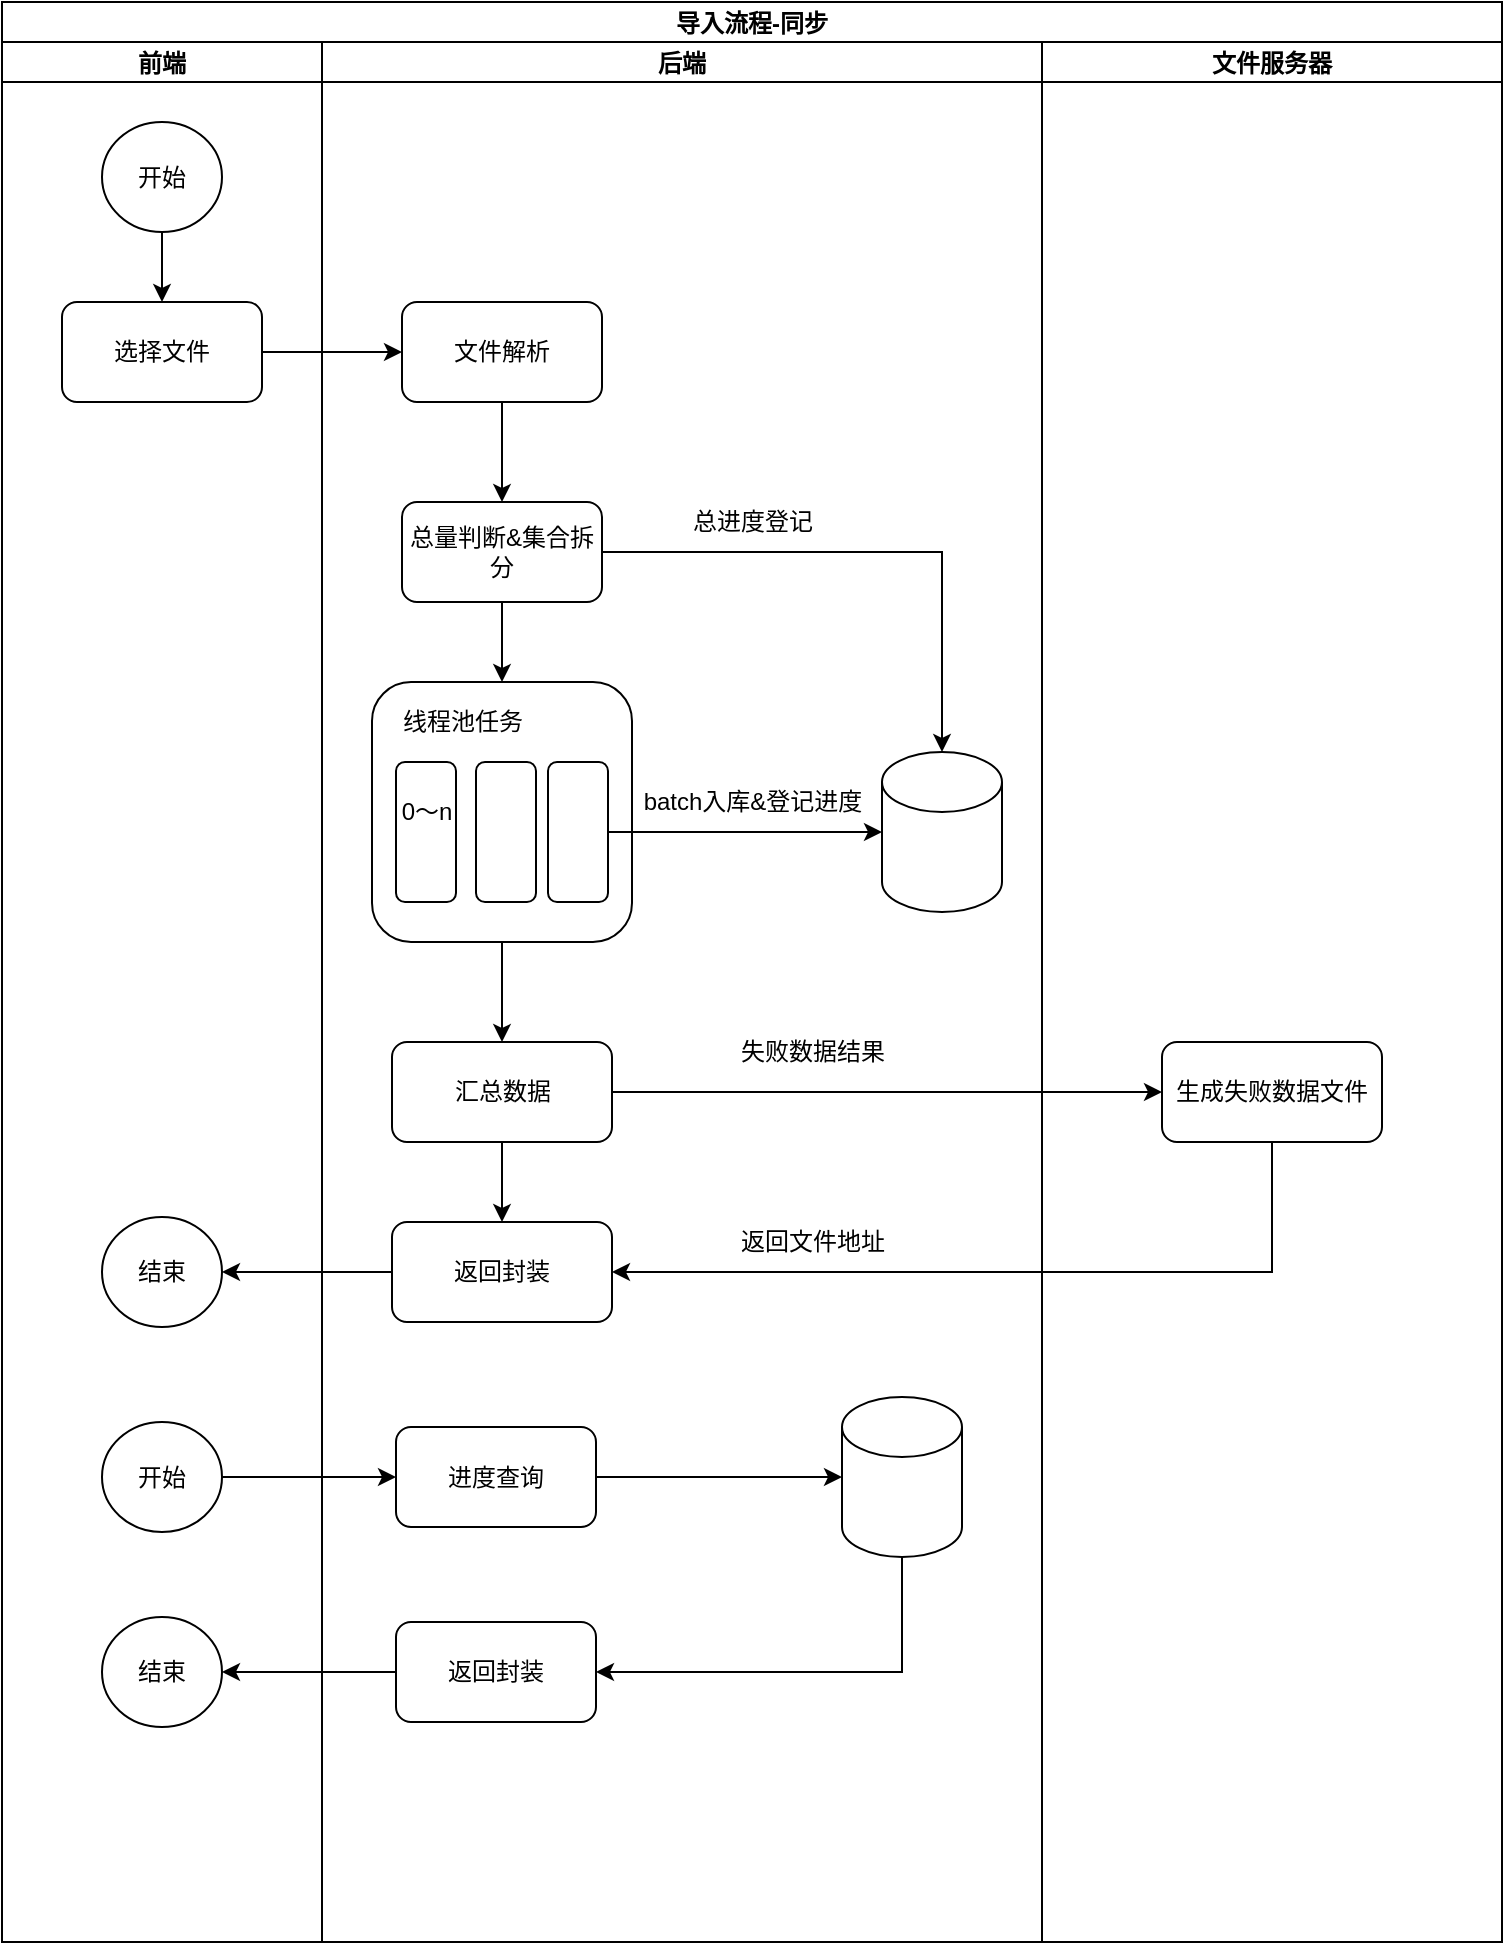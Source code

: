 <mxfile version="16.1.0" type="github">
  <diagram id="7kBMv5rAlSymXgZU8982" name="Page-1">
    <mxGraphModel dx="946" dy="614" grid="1" gridSize="10" guides="1" tooltips="1" connect="1" arrows="1" fold="1" page="1" pageScale="1" pageWidth="827" pageHeight="1169" math="0" shadow="0">
      <root>
        <mxCell id="0" />
        <mxCell id="1" parent="0" />
        <mxCell id="jqYWww0PZvUbdfEIKurW-1" value="导入流程-同步" style="swimlane;childLayout=stackLayout;resizeParent=1;resizeParentMax=0;startSize=20;" vertex="1" parent="1">
          <mxGeometry x="80" y="40" width="750" height="970" as="geometry" />
        </mxCell>
        <mxCell id="jqYWww0PZvUbdfEIKurW-2" value="前端" style="swimlane;startSize=20;" vertex="1" parent="jqYWww0PZvUbdfEIKurW-1">
          <mxGeometry y="20" width="160" height="950" as="geometry" />
        </mxCell>
        <mxCell id="jqYWww0PZvUbdfEIKurW-6" value="选择文件" style="rounded=1;whiteSpace=wrap;html=1;" vertex="1" parent="jqYWww0PZvUbdfEIKurW-2">
          <mxGeometry x="30" y="130" width="100" height="50" as="geometry" />
        </mxCell>
        <mxCell id="jqYWww0PZvUbdfEIKurW-40" value="结束" style="ellipse;whiteSpace=wrap;html=1;rounded=1;" vertex="1" parent="jqYWww0PZvUbdfEIKurW-2">
          <mxGeometry x="50" y="587.5" width="60" height="55" as="geometry" />
        </mxCell>
        <mxCell id="jqYWww0PZvUbdfEIKurW-43" style="edgeStyle=orthogonalEdgeStyle;rounded=0;orthogonalLoop=1;jettySize=auto;html=1;exitX=0.5;exitY=1;exitDx=0;exitDy=0;" edge="1" parent="jqYWww0PZvUbdfEIKurW-2" source="jqYWww0PZvUbdfEIKurW-42" target="jqYWww0PZvUbdfEIKurW-6">
          <mxGeometry relative="1" as="geometry" />
        </mxCell>
        <mxCell id="jqYWww0PZvUbdfEIKurW-42" value="开始" style="ellipse;whiteSpace=wrap;html=1;rounded=1;" vertex="1" parent="jqYWww0PZvUbdfEIKurW-2">
          <mxGeometry x="50" y="40" width="60" height="55" as="geometry" />
        </mxCell>
        <mxCell id="jqYWww0PZvUbdfEIKurW-48" value="开始" style="ellipse;whiteSpace=wrap;html=1;rounded=1;" vertex="1" parent="jqYWww0PZvUbdfEIKurW-2">
          <mxGeometry x="50" y="690" width="60" height="55" as="geometry" />
        </mxCell>
        <mxCell id="jqYWww0PZvUbdfEIKurW-55" value="结束" style="ellipse;whiteSpace=wrap;html=1;rounded=1;" vertex="1" parent="jqYWww0PZvUbdfEIKurW-2">
          <mxGeometry x="50" y="787.5" width="60" height="55" as="geometry" />
        </mxCell>
        <mxCell id="jqYWww0PZvUbdfEIKurW-8" style="edgeStyle=orthogonalEdgeStyle;rounded=0;orthogonalLoop=1;jettySize=auto;html=1;exitX=1;exitY=0.5;exitDx=0;exitDy=0;" edge="1" parent="jqYWww0PZvUbdfEIKurW-1" source="jqYWww0PZvUbdfEIKurW-6" target="jqYWww0PZvUbdfEIKurW-7">
          <mxGeometry relative="1" as="geometry" />
        </mxCell>
        <mxCell id="jqYWww0PZvUbdfEIKurW-34" style="edgeStyle=orthogonalEdgeStyle;rounded=0;orthogonalLoop=1;jettySize=auto;html=1;exitX=1;exitY=0.5;exitDx=0;exitDy=0;entryX=0;entryY=0.5;entryDx=0;entryDy=0;" edge="1" parent="jqYWww0PZvUbdfEIKurW-1" source="jqYWww0PZvUbdfEIKurW-28" target="jqYWww0PZvUbdfEIKurW-33">
          <mxGeometry relative="1" as="geometry" />
        </mxCell>
        <mxCell id="jqYWww0PZvUbdfEIKurW-37" style="edgeStyle=orthogonalEdgeStyle;rounded=0;orthogonalLoop=1;jettySize=auto;html=1;exitX=0.5;exitY=1;exitDx=0;exitDy=0;entryX=1;entryY=0.5;entryDx=0;entryDy=0;" edge="1" parent="jqYWww0PZvUbdfEIKurW-1" source="jqYWww0PZvUbdfEIKurW-33" target="jqYWww0PZvUbdfEIKurW-36">
          <mxGeometry relative="1" as="geometry" />
        </mxCell>
        <mxCell id="jqYWww0PZvUbdfEIKurW-41" value="" style="edgeStyle=orthogonalEdgeStyle;rounded=0;orthogonalLoop=1;jettySize=auto;html=1;" edge="1" parent="jqYWww0PZvUbdfEIKurW-1" source="jqYWww0PZvUbdfEIKurW-36" target="jqYWww0PZvUbdfEIKurW-40">
          <mxGeometry relative="1" as="geometry" />
        </mxCell>
        <mxCell id="jqYWww0PZvUbdfEIKurW-4" value="后端" style="swimlane;startSize=20;" vertex="1" parent="jqYWww0PZvUbdfEIKurW-1">
          <mxGeometry x="160" y="20" width="360" height="950" as="geometry" />
        </mxCell>
        <mxCell id="jqYWww0PZvUbdfEIKurW-12" style="edgeStyle=orthogonalEdgeStyle;rounded=0;orthogonalLoop=1;jettySize=auto;html=1;exitX=0.5;exitY=1;exitDx=0;exitDy=0;entryX=0.5;entryY=0;entryDx=0;entryDy=0;" edge="1" parent="jqYWww0PZvUbdfEIKurW-4" source="jqYWww0PZvUbdfEIKurW-7" target="jqYWww0PZvUbdfEIKurW-11">
          <mxGeometry relative="1" as="geometry" />
        </mxCell>
        <mxCell id="jqYWww0PZvUbdfEIKurW-7" value="文件解析" style="rounded=1;whiteSpace=wrap;html=1;" vertex="1" parent="jqYWww0PZvUbdfEIKurW-4">
          <mxGeometry x="40" y="130" width="100" height="50" as="geometry" />
        </mxCell>
        <mxCell id="jqYWww0PZvUbdfEIKurW-16" style="edgeStyle=orthogonalEdgeStyle;rounded=0;orthogonalLoop=1;jettySize=auto;html=1;exitX=0.5;exitY=1;exitDx=0;exitDy=0;" edge="1" parent="jqYWww0PZvUbdfEIKurW-4" source="jqYWww0PZvUbdfEIKurW-11" target="jqYWww0PZvUbdfEIKurW-15">
          <mxGeometry relative="1" as="geometry" />
        </mxCell>
        <mxCell id="jqYWww0PZvUbdfEIKurW-46" style="edgeStyle=orthogonalEdgeStyle;rounded=0;orthogonalLoop=1;jettySize=auto;html=1;exitX=1;exitY=0.5;exitDx=0;exitDy=0;entryX=0.5;entryY=0;entryDx=0;entryDy=0;entryPerimeter=0;" edge="1" parent="jqYWww0PZvUbdfEIKurW-4" source="jqYWww0PZvUbdfEIKurW-11" target="jqYWww0PZvUbdfEIKurW-23">
          <mxGeometry relative="1" as="geometry" />
        </mxCell>
        <mxCell id="jqYWww0PZvUbdfEIKurW-11" value="总量判断&amp;amp;集合拆分" style="rounded=1;whiteSpace=wrap;html=1;" vertex="1" parent="jqYWww0PZvUbdfEIKurW-4">
          <mxGeometry x="40" y="230" width="100" height="50" as="geometry" />
        </mxCell>
        <mxCell id="jqYWww0PZvUbdfEIKurW-29" style="edgeStyle=orthogonalEdgeStyle;rounded=0;orthogonalLoop=1;jettySize=auto;html=1;exitX=0.5;exitY=1;exitDx=0;exitDy=0;" edge="1" parent="jqYWww0PZvUbdfEIKurW-4" source="jqYWww0PZvUbdfEIKurW-15" target="jqYWww0PZvUbdfEIKurW-28">
          <mxGeometry relative="1" as="geometry" />
        </mxCell>
        <mxCell id="jqYWww0PZvUbdfEIKurW-15" value="" style="rounded=1;whiteSpace=wrap;html=1;" vertex="1" parent="jqYWww0PZvUbdfEIKurW-4">
          <mxGeometry x="25" y="320" width="130" height="130" as="geometry" />
        </mxCell>
        <mxCell id="jqYWww0PZvUbdfEIKurW-17" value="线程池任务" style="text;html=1;align=center;verticalAlign=middle;resizable=0;points=[];autosize=1;strokeColor=none;fillColor=none;" vertex="1" parent="jqYWww0PZvUbdfEIKurW-4">
          <mxGeometry x="30" y="330" width="80" height="20" as="geometry" />
        </mxCell>
        <mxCell id="jqYWww0PZvUbdfEIKurW-18" value="" style="rounded=1;whiteSpace=wrap;html=1;" vertex="1" parent="jqYWww0PZvUbdfEIKurW-4">
          <mxGeometry x="37" y="360" width="30" height="70" as="geometry" />
        </mxCell>
        <mxCell id="jqYWww0PZvUbdfEIKurW-19" value="0～n" style="text;html=1;align=center;verticalAlign=middle;resizable=0;points=[];autosize=1;strokeColor=none;fillColor=none;" vertex="1" parent="jqYWww0PZvUbdfEIKurW-4">
          <mxGeometry x="32" y="375" width="40" height="20" as="geometry" />
        </mxCell>
        <mxCell id="jqYWww0PZvUbdfEIKurW-20" value="" style="rounded=1;whiteSpace=wrap;html=1;" vertex="1" parent="jqYWww0PZvUbdfEIKurW-4">
          <mxGeometry x="77" y="360" width="30" height="70" as="geometry" />
        </mxCell>
        <mxCell id="jqYWww0PZvUbdfEIKurW-25" style="edgeStyle=orthogonalEdgeStyle;rounded=0;orthogonalLoop=1;jettySize=auto;html=1;exitX=1;exitY=0.5;exitDx=0;exitDy=0;" edge="1" parent="jqYWww0PZvUbdfEIKurW-4" source="jqYWww0PZvUbdfEIKurW-21" target="jqYWww0PZvUbdfEIKurW-23">
          <mxGeometry relative="1" as="geometry" />
        </mxCell>
        <mxCell id="jqYWww0PZvUbdfEIKurW-21" value="" style="rounded=1;whiteSpace=wrap;html=1;" vertex="1" parent="jqYWww0PZvUbdfEIKurW-4">
          <mxGeometry x="113" y="360" width="30" height="70" as="geometry" />
        </mxCell>
        <mxCell id="jqYWww0PZvUbdfEIKurW-23" value="" style="shape=cylinder3;whiteSpace=wrap;html=1;boundedLbl=1;backgroundOutline=1;size=15;" vertex="1" parent="jqYWww0PZvUbdfEIKurW-4">
          <mxGeometry x="280" y="355" width="60" height="80" as="geometry" />
        </mxCell>
        <mxCell id="jqYWww0PZvUbdfEIKurW-26" value="batch入库&amp;amp;登记进度" style="text;html=1;align=center;verticalAlign=middle;resizable=0;points=[];autosize=1;strokeColor=none;fillColor=none;" vertex="1" parent="jqYWww0PZvUbdfEIKurW-4">
          <mxGeometry x="150" y="370" width="130" height="20" as="geometry" />
        </mxCell>
        <mxCell id="jqYWww0PZvUbdfEIKurW-39" style="edgeStyle=orthogonalEdgeStyle;rounded=0;orthogonalLoop=1;jettySize=auto;html=1;exitX=0.5;exitY=1;exitDx=0;exitDy=0;" edge="1" parent="jqYWww0PZvUbdfEIKurW-4" source="jqYWww0PZvUbdfEIKurW-28" target="jqYWww0PZvUbdfEIKurW-36">
          <mxGeometry relative="1" as="geometry" />
        </mxCell>
        <mxCell id="jqYWww0PZvUbdfEIKurW-28" value="" style="rounded=1;whiteSpace=wrap;html=1;" vertex="1" parent="jqYWww0PZvUbdfEIKurW-4">
          <mxGeometry x="35" y="500" width="110" height="50" as="geometry" />
        </mxCell>
        <mxCell id="jqYWww0PZvUbdfEIKurW-30" value="汇总数据" style="text;html=1;align=center;verticalAlign=middle;resizable=0;points=[];autosize=1;strokeColor=none;fillColor=none;" vertex="1" parent="jqYWww0PZvUbdfEIKurW-4">
          <mxGeometry x="60" y="515" width="60" height="20" as="geometry" />
        </mxCell>
        <mxCell id="jqYWww0PZvUbdfEIKurW-35" value="失败数据结果" style="text;html=1;align=center;verticalAlign=middle;resizable=0;points=[];autosize=1;strokeColor=none;fillColor=none;" vertex="1" parent="jqYWww0PZvUbdfEIKurW-4">
          <mxGeometry x="200" y="495" width="90" height="20" as="geometry" />
        </mxCell>
        <mxCell id="jqYWww0PZvUbdfEIKurW-36" value="返回封装" style="rounded=1;whiteSpace=wrap;html=1;" vertex="1" parent="jqYWww0PZvUbdfEIKurW-4">
          <mxGeometry x="35" y="590" width="110" height="50" as="geometry" />
        </mxCell>
        <mxCell id="jqYWww0PZvUbdfEIKurW-38" value="返回文件地址" style="text;html=1;align=center;verticalAlign=middle;resizable=0;points=[];autosize=1;strokeColor=none;fillColor=none;" vertex="1" parent="jqYWww0PZvUbdfEIKurW-4">
          <mxGeometry x="200" y="590" width="90" height="20" as="geometry" />
        </mxCell>
        <mxCell id="jqYWww0PZvUbdfEIKurW-45" value="总进度登记" style="text;html=1;align=center;verticalAlign=middle;resizable=0;points=[];autosize=1;strokeColor=none;fillColor=none;" vertex="1" parent="jqYWww0PZvUbdfEIKurW-4">
          <mxGeometry x="175" y="230" width="80" height="20" as="geometry" />
        </mxCell>
        <mxCell id="jqYWww0PZvUbdfEIKurW-54" style="edgeStyle=orthogonalEdgeStyle;rounded=0;orthogonalLoop=1;jettySize=auto;html=1;exitX=0.5;exitY=1;exitDx=0;exitDy=0;exitPerimeter=0;entryX=1;entryY=0.5;entryDx=0;entryDy=0;" edge="1" parent="jqYWww0PZvUbdfEIKurW-4" source="jqYWww0PZvUbdfEIKurW-47" target="jqYWww0PZvUbdfEIKurW-53">
          <mxGeometry relative="1" as="geometry" />
        </mxCell>
        <mxCell id="jqYWww0PZvUbdfEIKurW-47" value="" style="shape=cylinder3;whiteSpace=wrap;html=1;boundedLbl=1;backgroundOutline=1;size=15;" vertex="1" parent="jqYWww0PZvUbdfEIKurW-4">
          <mxGeometry x="260" y="677.5" width="60" height="80" as="geometry" />
        </mxCell>
        <mxCell id="jqYWww0PZvUbdfEIKurW-52" style="edgeStyle=orthogonalEdgeStyle;rounded=0;orthogonalLoop=1;jettySize=auto;html=1;exitX=1;exitY=0.5;exitDx=0;exitDy=0;" edge="1" parent="jqYWww0PZvUbdfEIKurW-4" source="jqYWww0PZvUbdfEIKurW-50" target="jqYWww0PZvUbdfEIKurW-47">
          <mxGeometry relative="1" as="geometry" />
        </mxCell>
        <mxCell id="jqYWww0PZvUbdfEIKurW-50" value="进度查询" style="rounded=1;whiteSpace=wrap;html=1;" vertex="1" parent="jqYWww0PZvUbdfEIKurW-4">
          <mxGeometry x="37" y="692.5" width="100" height="50" as="geometry" />
        </mxCell>
        <mxCell id="jqYWww0PZvUbdfEIKurW-53" value="返回封装" style="rounded=1;whiteSpace=wrap;html=1;" vertex="1" parent="jqYWww0PZvUbdfEIKurW-4">
          <mxGeometry x="37" y="790" width="100" height="50" as="geometry" />
        </mxCell>
        <mxCell id="jqYWww0PZvUbdfEIKurW-3" value="文件服务器" style="swimlane;startSize=20;" vertex="1" parent="jqYWww0PZvUbdfEIKurW-1">
          <mxGeometry x="520" y="20" width="230" height="950" as="geometry" />
        </mxCell>
        <mxCell id="jqYWww0PZvUbdfEIKurW-33" value="生成失败数据文件" style="rounded=1;whiteSpace=wrap;html=1;" vertex="1" parent="jqYWww0PZvUbdfEIKurW-3">
          <mxGeometry x="60" y="500" width="110" height="50" as="geometry" />
        </mxCell>
        <mxCell id="jqYWww0PZvUbdfEIKurW-51" style="edgeStyle=orthogonalEdgeStyle;rounded=0;orthogonalLoop=1;jettySize=auto;html=1;exitX=1;exitY=0.5;exitDx=0;exitDy=0;" edge="1" parent="jqYWww0PZvUbdfEIKurW-1" source="jqYWww0PZvUbdfEIKurW-48" target="jqYWww0PZvUbdfEIKurW-50">
          <mxGeometry relative="1" as="geometry" />
        </mxCell>
        <mxCell id="jqYWww0PZvUbdfEIKurW-56" style="edgeStyle=orthogonalEdgeStyle;rounded=0;orthogonalLoop=1;jettySize=auto;html=1;exitX=0;exitY=0.5;exitDx=0;exitDy=0;" edge="1" parent="jqYWww0PZvUbdfEIKurW-1" source="jqYWww0PZvUbdfEIKurW-53" target="jqYWww0PZvUbdfEIKurW-55">
          <mxGeometry relative="1" as="geometry" />
        </mxCell>
      </root>
    </mxGraphModel>
  </diagram>
</mxfile>
